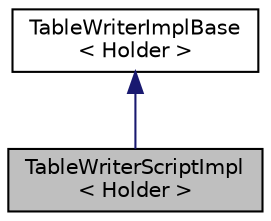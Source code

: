 digraph "TableWriterScriptImpl&lt; Holder &gt;"
{
  edge [fontname="Helvetica",fontsize="10",labelfontname="Helvetica",labelfontsize="10"];
  node [fontname="Helvetica",fontsize="10",shape=record];
  Node0 [label="TableWriterScriptImpl\l\< Holder \>",height=0.2,width=0.4,color="black", fillcolor="grey75", style="filled", fontcolor="black"];
  Node1 -> Node0 [dir="back",color="midnightblue",fontsize="10",style="solid",fontname="Helvetica"];
  Node1 [label="TableWriterImplBase\l\< Holder \>",height=0.2,width=0.4,color="black", fillcolor="white", style="filled",URL="$classkaldi_1_1TableWriterImplBase.html"];
}
